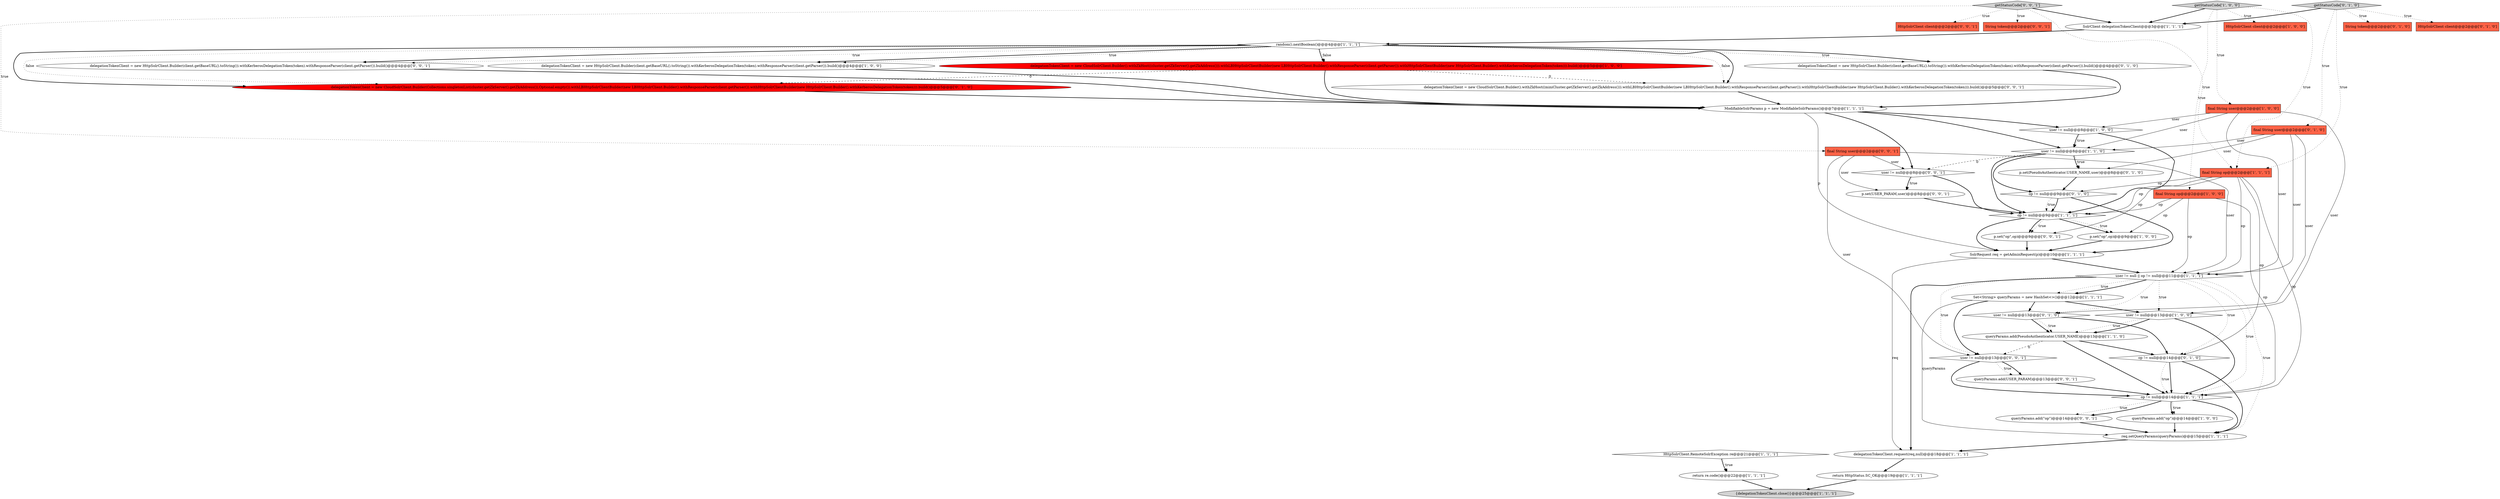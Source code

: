 digraph {
10 [style = filled, label = "delegationTokenClient.request(req,null)@@@18@@@['1', '1', '1']", fillcolor = white, shape = ellipse image = "AAA0AAABBB1BBB"];
25 [style = filled, label = "final String op@@@2@@@['1', '1', '1']", fillcolor = tomato, shape = box image = "AAA0AAABBB1BBB"];
37 [style = filled, label = "queryParams.add(\"op\")@@@14@@@['0', '0', '1']", fillcolor = white, shape = ellipse image = "AAA0AAABBB3BBB"];
17 [style = filled, label = "SolrRequest req = getAdminRequest(p)@@@10@@@['1', '1', '1']", fillcolor = white, shape = ellipse image = "AAA0AAABBB1BBB"];
40 [style = filled, label = "getStatusCode['0', '0', '1']", fillcolor = lightgray, shape = diamond image = "AAA0AAABBB3BBB"];
44 [style = filled, label = "user != null@@@8@@@['0', '0', '1']", fillcolor = white, shape = diamond image = "AAA0AAABBB3BBB"];
14 [style = filled, label = "random().nextBoolean()@@@4@@@['1', '1', '1']", fillcolor = white, shape = diamond image = "AAA0AAABBB1BBB"];
13 [style = filled, label = "delegationTokenClient = new HttpSolrClient.Builder(client.getBaseURL().toString()).withKerberosDelegationToken(token).withResponseParser(client.getParser()).build()@@@4@@@['1', '0', '0']", fillcolor = white, shape = ellipse image = "AAA0AAABBB1BBB"];
5 [style = filled, label = "queryParams.add(\"op\")@@@14@@@['1', '0', '0']", fillcolor = white, shape = ellipse image = "AAA0AAABBB1BBB"];
46 [style = filled, label = "final String user@@@2@@@['0', '0', '1']", fillcolor = tomato, shape = box image = "AAA0AAABBB3BBB"];
24 [style = filled, label = "HttpSolrClient.RemoteSolrException re@@@21@@@['1', '1', '1']", fillcolor = white, shape = diamond image = "AAA0AAABBB1BBB"];
1 [style = filled, label = "user != null || op != null@@@11@@@['1', '1', '1']", fillcolor = white, shape = diamond image = "AAA0AAABBB1BBB"];
15 [style = filled, label = "SolrClient delegationTokenClient@@@3@@@['1', '1', '1']", fillcolor = white, shape = ellipse image = "AAA0AAABBB1BBB"];
21 [style = filled, label = "queryParams.add(PseudoAuthenticator.USER_NAME)@@@13@@@['1', '1', '0']", fillcolor = white, shape = ellipse image = "AAA0AAABBB1BBB"];
16 [style = filled, label = "getStatusCode['1', '0', '0']", fillcolor = lightgray, shape = diamond image = "AAA0AAABBB1BBB"];
23 [style = filled, label = "op != null@@@9@@@['1', '1', '1']", fillcolor = white, shape = diamond image = "AAA0AAABBB1BBB"];
45 [style = filled, label = "HttpSolrClient client@@@2@@@['0', '0', '1']", fillcolor = tomato, shape = box image = "AAA0AAABBB3BBB"];
9 [style = filled, label = "op != null@@@14@@@['1', '1', '1']", fillcolor = white, shape = diamond image = "AAA0AAABBB1BBB"];
48 [style = filled, label = "user != null@@@13@@@['0', '0', '1']", fillcolor = white, shape = diamond image = "AAA0AAABBB3BBB"];
47 [style = filled, label = "queryParams.add(USER_PARAM)@@@13@@@['0', '0', '1']", fillcolor = white, shape = ellipse image = "AAA0AAABBB3BBB"];
31 [style = filled, label = "user != null@@@13@@@['0', '1', '0']", fillcolor = white, shape = diamond image = "AAA0AAABBB2BBB"];
36 [style = filled, label = "getStatusCode['0', '1', '0']", fillcolor = lightgray, shape = diamond image = "AAA0AAABBB2BBB"];
29 [style = filled, label = "String token@@@2@@@['0', '1', '0']", fillcolor = tomato, shape = box image = "AAA0AAABBB2BBB"];
11 [style = filled, label = "user != null@@@8@@@['1', '1', '0']", fillcolor = white, shape = diamond image = "AAA0AAABBB1BBB"];
26 [style = filled, label = "ModifiableSolrParams p = new ModifiableSolrParams()@@@7@@@['1', '1', '1']", fillcolor = white, shape = ellipse image = "AAA0AAABBB1BBB"];
41 [style = filled, label = "delegationTokenClient = new CloudSolrClient.Builder().withZkHost((miniCluster.getZkServer().getZkAddress())).withLBHttpSolrClientBuilder(new LBHttpSolrClient.Builder().withResponseParser(client.getParser()).withHttpSolrClientBuilder(new HttpSolrClient.Builder().withKerberosDelegationToken(token))).build()@@@5@@@['0', '0', '1']", fillcolor = white, shape = ellipse image = "AAA0AAABBB3BBB"];
12 [style = filled, label = "Set<String> queryParams = new HashSet<>()@@@12@@@['1', '1', '1']", fillcolor = white, shape = ellipse image = "AAA0AAABBB1BBB"];
28 [style = filled, label = "op != null@@@9@@@['0', '1', '0']", fillcolor = white, shape = diamond image = "AAA0AAABBB2BBB"];
0 [style = filled, label = "user != null@@@13@@@['1', '0', '0']", fillcolor = white, shape = diamond image = "AAA0AAABBB1BBB"];
19 [style = filled, label = "{delegationTokenClient.close()}@@@25@@@['1', '1', '1']", fillcolor = lightgray, shape = ellipse image = "AAA0AAABBB1BBB"];
27 [style = filled, label = "delegationTokenClient = new HttpSolrClient.Builder(client.getBaseURL().toString()).withKerberosDelegationToken(token).withResponseParser(client.getParser()).build()@@@4@@@['0', '1', '0']", fillcolor = white, shape = ellipse image = "AAA0AAABBB2BBB"];
8 [style = filled, label = "return HttpStatus.SC_OK@@@19@@@['1', '1', '1']", fillcolor = white, shape = ellipse image = "AAA0AAABBB1BBB"];
38 [style = filled, label = "p.set(\"op\",op)@@@9@@@['0', '0', '1']", fillcolor = white, shape = ellipse image = "AAA0AAABBB3BBB"];
33 [style = filled, label = "p.set(PseudoAuthenticator.USER_NAME,user)@@@8@@@['0', '1', '0']", fillcolor = white, shape = ellipse image = "AAA0AAABBB2BBB"];
6 [style = filled, label = "final String op@@@2@@@['1', '0', '0']", fillcolor = tomato, shape = box image = "AAA0AAABBB1BBB"];
7 [style = filled, label = "final String user@@@2@@@['1', '0', '0']", fillcolor = tomato, shape = box image = "AAA0AAABBB1BBB"];
20 [style = filled, label = "delegationTokenClient = new CloudSolrClient.Builder().withZkHost((cluster.getZkServer().getZkAddress())).withLBHttpSolrClientBuilder(new LBHttpSolrClient.Builder().withResponseParser(client.getParser()).withHttpSolrClientBuilder(new HttpSolrClient.Builder().withKerberosDelegationToken(token))).build()@@@5@@@['1', '0', '0']", fillcolor = red, shape = ellipse image = "AAA1AAABBB1BBB"];
32 [style = filled, label = "HttpSolrClient client@@@2@@@['0', '1', '0']", fillcolor = tomato, shape = box image = "AAA0AAABBB2BBB"];
42 [style = filled, label = "String token@@@2@@@['0', '0', '1']", fillcolor = tomato, shape = box image = "AAA0AAABBB3BBB"];
18 [style = filled, label = "return re.code()@@@22@@@['1', '1', '1']", fillcolor = white, shape = ellipse image = "AAA0AAABBB1BBB"];
34 [style = filled, label = "op != null@@@14@@@['0', '1', '0']", fillcolor = white, shape = diamond image = "AAA0AAABBB2BBB"];
30 [style = filled, label = "final String user@@@2@@@['0', '1', '0']", fillcolor = tomato, shape = box image = "AAA0AAABBB2BBB"];
35 [style = filled, label = "delegationTokenClient = new CloudSolrClient.Builder(Collections.singletonList(cluster.getZkServer().getZkAddress()),Optional.empty()).withLBHttpSolrClientBuilder(new LBHttpSolrClient.Builder().withResponseParser(client.getParser()).withHttpSolrClientBuilder(new HttpSolrClient.Builder().withKerberosDelegationToken(token))).build()@@@5@@@['0', '1', '0']", fillcolor = red, shape = ellipse image = "AAA1AAABBB2BBB"];
3 [style = filled, label = "p.set(\"op\",op)@@@9@@@['1', '0', '0']", fillcolor = white, shape = ellipse image = "AAA0AAABBB1BBB"];
43 [style = filled, label = "delegationTokenClient = new HttpSolrClient.Builder(client.getBaseURL().toString()).withKerberosDelegationToken(token).withResponseParser(client.getParser()).build()@@@4@@@['0', '0', '1']", fillcolor = white, shape = ellipse image = "AAA0AAABBB3BBB"];
22 [style = filled, label = "HttpSolrClient client@@@2@@@['1', '0', '0']", fillcolor = tomato, shape = box image = "AAA0AAABBB1BBB"];
39 [style = filled, label = "p.set(USER_PARAM,user)@@@8@@@['0', '0', '1']", fillcolor = white, shape = ellipse image = "AAA0AAABBB3BBB"];
4 [style = filled, label = "req.setQueryParams(queryParams)@@@15@@@['1', '1', '1']", fillcolor = white, shape = ellipse image = "AAA0AAABBB1BBB"];
2 [style = filled, label = "user != null@@@8@@@['1', '0', '0']", fillcolor = white, shape = diamond image = "AAA0AAABBB1BBB"];
47->9 [style = bold, label=""];
34->9 [style = bold, label=""];
25->23 [style = solid, label="op"];
14->35 [style = bold, label=""];
20->26 [style = bold, label=""];
46->1 [style = solid, label="user"];
40->15 [style = bold, label=""];
1->31 [style = dotted, label="true"];
7->2 [style = solid, label="user"];
30->33 [style = solid, label="user"];
31->21 [style = bold, label=""];
34->9 [style = dotted, label="true"];
43->26 [style = bold, label=""];
9->37 [style = dotted, label="true"];
7->11 [style = solid, label="user"];
26->11 [style = bold, label=""];
9->37 [style = bold, label=""];
1->34 [style = dotted, label="true"];
2->11 [style = dotted, label="true"];
40->46 [style = dotted, label="true"];
2->23 [style = bold, label=""];
44->23 [style = bold, label=""];
16->7 [style = dotted, label="true"];
31->21 [style = dotted, label="true"];
17->10 [style = solid, label="req"];
20->35 [style = dashed, label="0"];
7->1 [style = solid, label="user"];
0->21 [style = dotted, label="true"];
10->8 [style = bold, label=""];
39->23 [style = bold, label=""];
1->12 [style = dotted, label="true"];
1->12 [style = bold, label=""];
11->33 [style = bold, label=""];
9->5 [style = bold, label=""];
21->48 [style = dashed, label="0"];
23->17 [style = bold, label=""];
14->20 [style = dotted, label="false"];
1->0 [style = dotted, label="true"];
25->9 [style = solid, label="op"];
14->20 [style = bold, label=""];
11->28 [style = bold, label=""];
11->33 [style = dotted, label="true"];
30->11 [style = solid, label="user"];
7->0 [style = solid, label="user"];
26->17 [style = solid, label="p"];
33->28 [style = bold, label=""];
18->19 [style = bold, label=""];
23->3 [style = bold, label=""];
0->21 [style = bold, label=""];
12->48 [style = bold, label=""];
1->4 [style = dotted, label="true"];
6->9 [style = solid, label="op"];
14->27 [style = dotted, label="true"];
24->18 [style = bold, label=""];
25->38 [style = solid, label="op"];
14->43 [style = bold, label=""];
25->1 [style = solid, label="op"];
46->39 [style = solid, label="user"];
6->1 [style = solid, label="op"];
21->9 [style = bold, label=""];
48->47 [style = dotted, label="true"];
20->41 [style = dashed, label="0"];
23->3 [style = dotted, label="true"];
14->41 [style = dotted, label="false"];
28->23 [style = dotted, label="true"];
25->34 [style = solid, label="op"];
36->29 [style = dotted, label="true"];
30->1 [style = solid, label="user"];
16->25 [style = dotted, label="true"];
38->17 [style = bold, label=""];
6->3 [style = solid, label="op"];
12->31 [style = bold, label=""];
24->18 [style = dotted, label="true"];
40->42 [style = dotted, label="true"];
27->26 [style = bold, label=""];
4->10 [style = bold, label=""];
17->1 [style = bold, label=""];
15->14 [style = bold, label=""];
21->34 [style = bold, label=""];
11->44 [style = dashed, label="0"];
44->39 [style = dotted, label="true"];
1->48 [style = dotted, label="true"];
36->32 [style = dotted, label="true"];
12->4 [style = solid, label="queryParams"];
31->34 [style = bold, label=""];
46->48 [style = solid, label="user"];
23->38 [style = dotted, label="true"];
26->44 [style = bold, label=""];
13->26 [style = bold, label=""];
28->23 [style = bold, label=""];
1->9 [style = dotted, label="true"];
5->4 [style = bold, label=""];
28->17 [style = bold, label=""];
3->17 [style = bold, label=""];
14->35 [style = dotted, label="false"];
14->27 [style = bold, label=""];
14->13 [style = bold, label=""];
40->25 [style = dotted, label="true"];
35->26 [style = bold, label=""];
14->41 [style = bold, label=""];
2->11 [style = bold, label=""];
36->30 [style = dotted, label="true"];
9->5 [style = dotted, label="true"];
16->15 [style = bold, label=""];
0->9 [style = bold, label=""];
30->31 [style = solid, label="user"];
46->44 [style = solid, label="user"];
6->23 [style = solid, label="op"];
8->19 [style = bold, label=""];
9->4 [style = bold, label=""];
36->15 [style = bold, label=""];
48->9 [style = bold, label=""];
25->28 [style = solid, label="op"];
14->43 [style = dotted, label="true"];
16->22 [style = dotted, label="true"];
44->39 [style = bold, label=""];
12->0 [style = bold, label=""];
37->4 [style = bold, label=""];
14->13 [style = dotted, label="true"];
26->2 [style = bold, label=""];
48->47 [style = bold, label=""];
23->38 [style = bold, label=""];
34->4 [style = bold, label=""];
41->26 [style = bold, label=""];
40->45 [style = dotted, label="true"];
1->10 [style = bold, label=""];
11->23 [style = bold, label=""];
36->25 [style = dotted, label="true"];
16->6 [style = dotted, label="true"];
}
